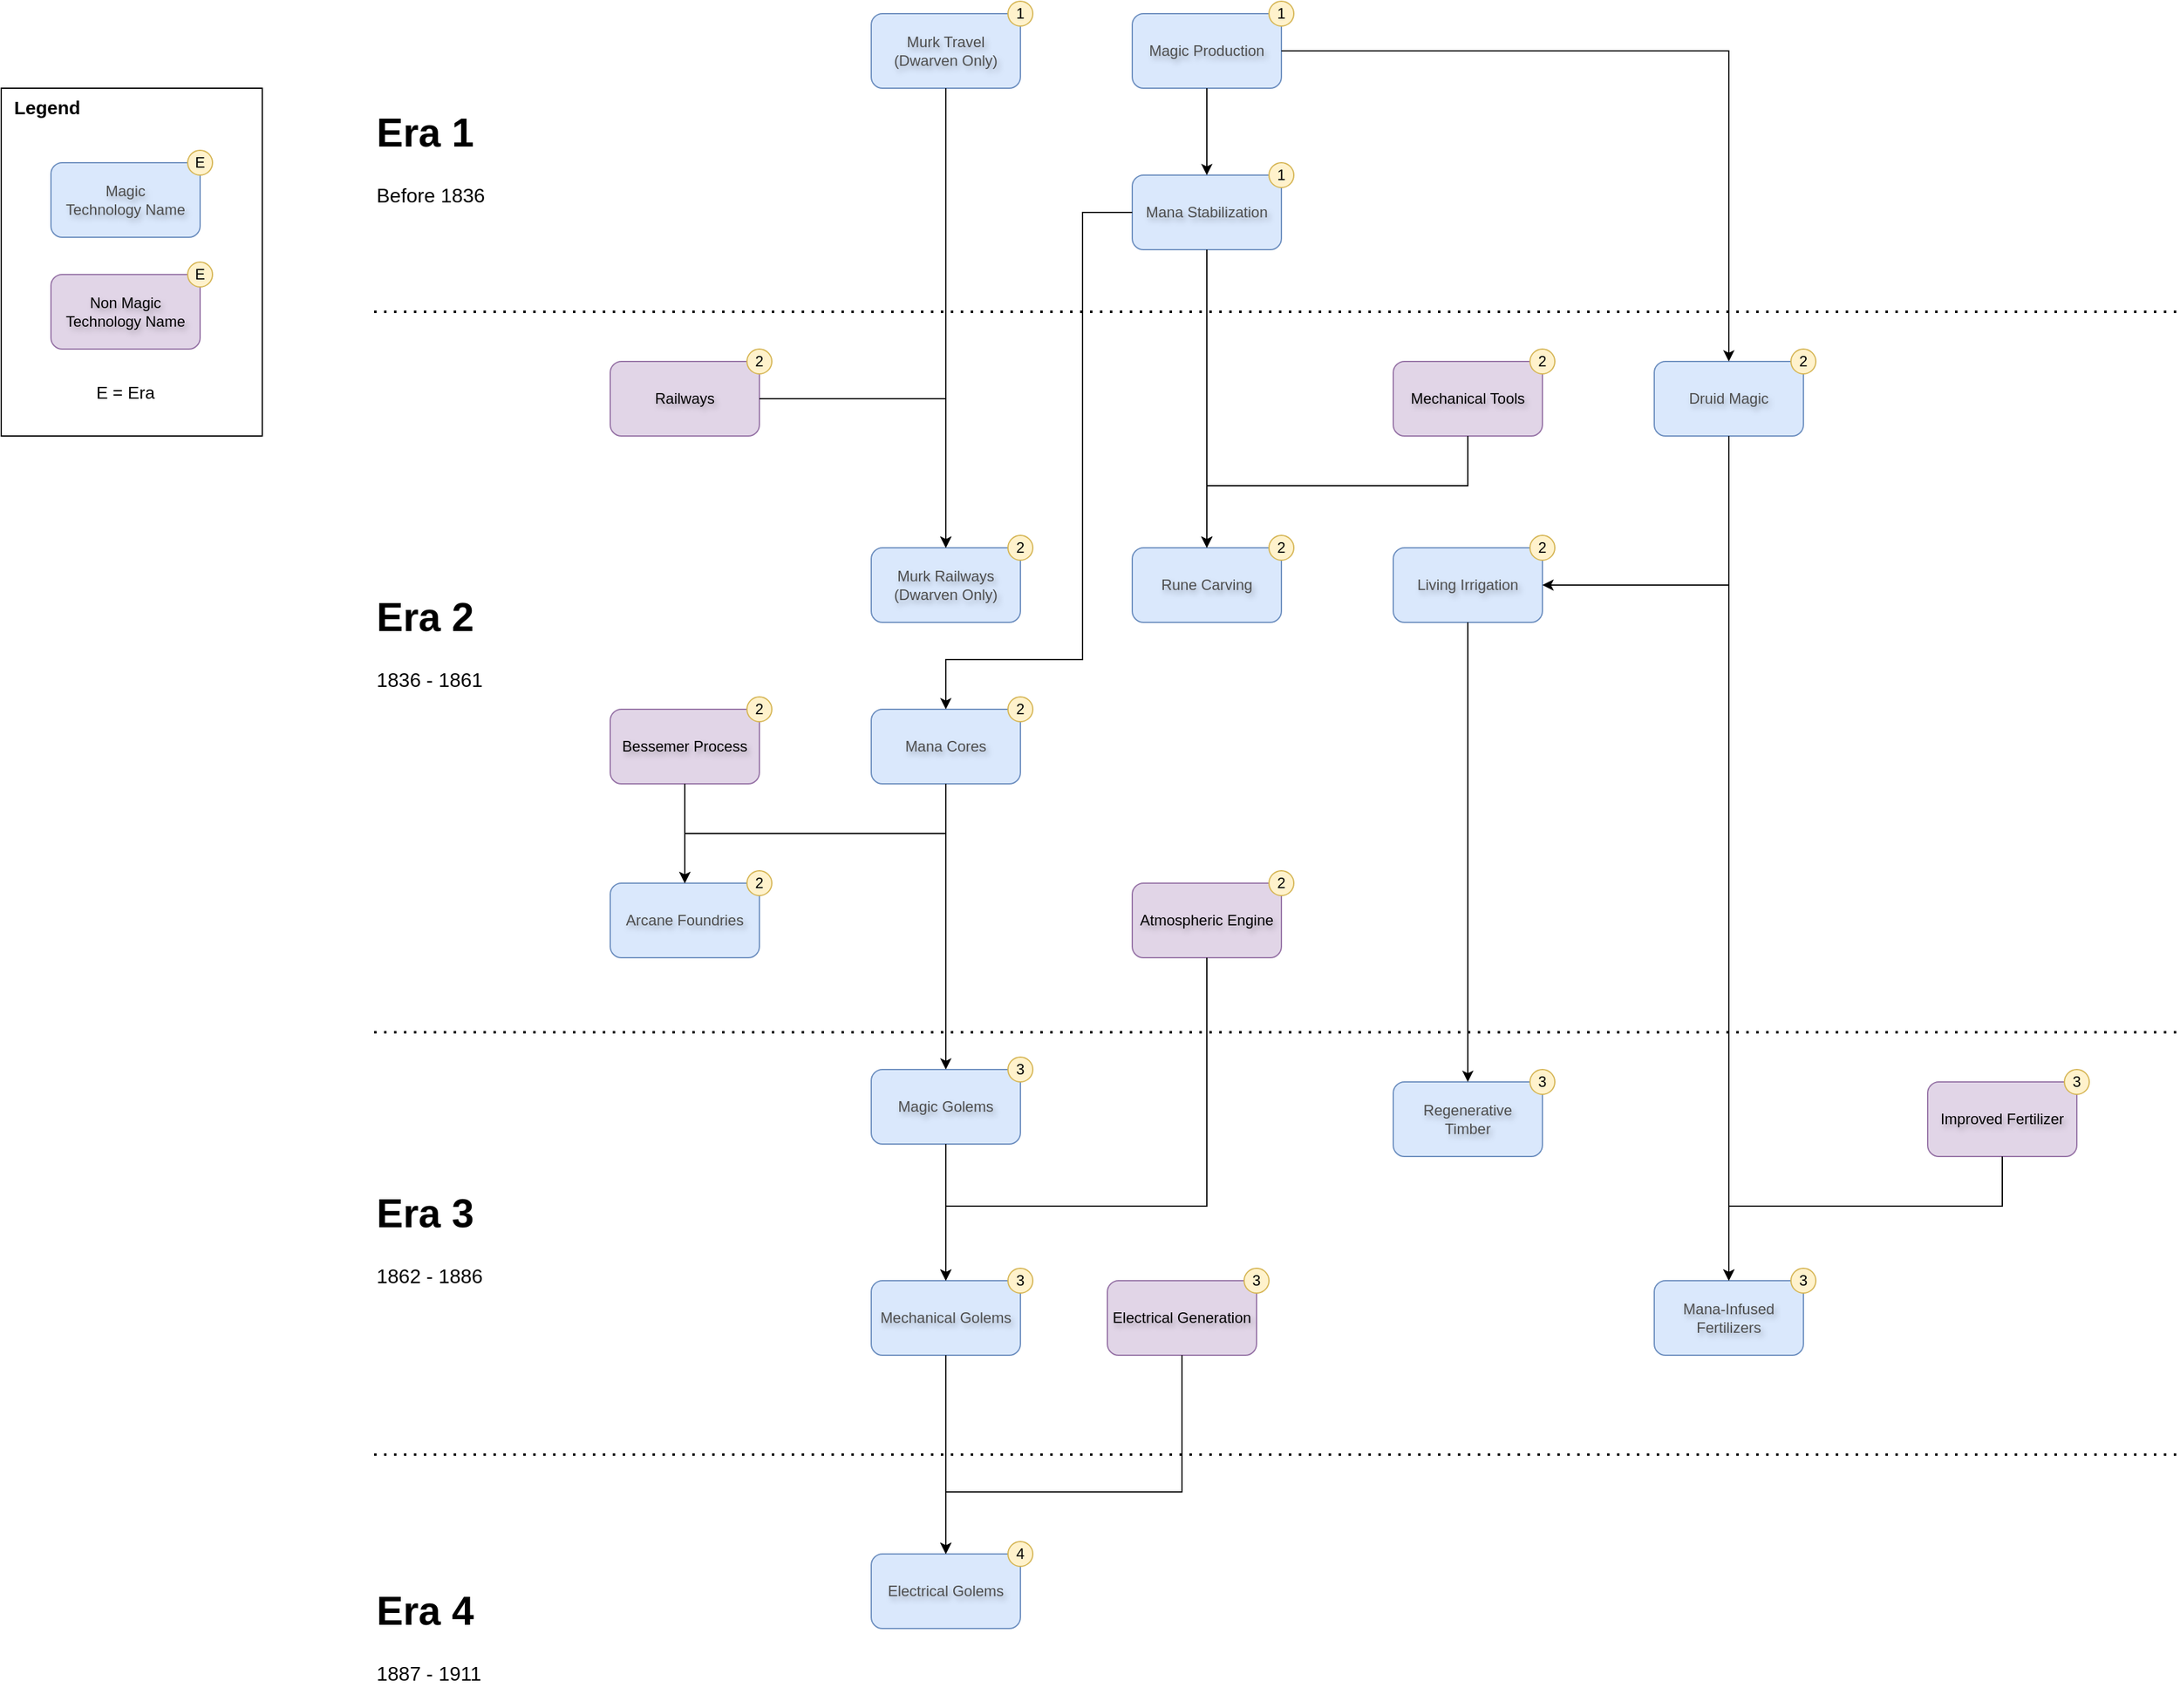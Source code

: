 <mxfile version="26.0.9">
  <diagram id="3CqUWly9VH_zf_O0FjLb" name="Page-1">
    <mxGraphModel dx="2284" dy="1936" grid="1" gridSize="10" guides="1" tooltips="1" connect="1" arrows="1" fold="1" page="1" pageScale="1" pageWidth="850" pageHeight="1100" math="0" shadow="0">
      <root>
        <mxCell id="0" />
        <mxCell id="1" parent="0" />
        <mxCell id="rW97gdCueN_kluTE39mw-73" value="&lt;font style=&quot;font-size: 15px;&quot;&gt;&lt;b&gt;&amp;nbsp; Legend&lt;/b&gt;&lt;/font&gt;" style="rounded=0;whiteSpace=wrap;html=1;align=left;verticalAlign=top;" parent="1" vertex="1">
          <mxGeometry x="-830" y="40" width="210" height="280" as="geometry" />
        </mxCell>
        <mxCell id="rW97gdCueN_kluTE39mw-3" value="" style="group;" parent="1" vertex="1" connectable="0">
          <mxGeometry x="80" y="-30" width="130" height="70" as="geometry" />
        </mxCell>
        <mxCell id="rW97gdCueN_kluTE39mw-1" value="Magic Production" style="rounded=1;whiteSpace=wrap;html=1;fillColor=#dae8fc;strokeColor=#6c8ebf;textShadow=1;fontColor=light-dark(#4D4D4D, #000000);" parent="rW97gdCueN_kluTE39mw-3" vertex="1">
          <mxGeometry y="10" width="120" height="60" as="geometry" />
        </mxCell>
        <mxCell id="rW97gdCueN_kluTE39mw-2" value="1" style="ellipse;whiteSpace=wrap;html=1;aspect=fixed;fillColor=#fff2cc;strokeColor=#d6b656;fontColor=#000000;" parent="rW97gdCueN_kluTE39mw-3" vertex="1">
          <mxGeometry x="110" width="20" height="20" as="geometry" />
        </mxCell>
        <mxCell id="rW97gdCueN_kluTE39mw-4" value="" style="group;" parent="1" vertex="1" connectable="0">
          <mxGeometry x="80" y="100" width="130" height="70" as="geometry" />
        </mxCell>
        <mxCell id="rW97gdCueN_kluTE39mw-5" value="Mana Stabilization" style="rounded=1;whiteSpace=wrap;html=1;fillColor=#dae8fc;strokeColor=#6c8ebf;textShadow=1;fontColor=light-dark(#4D4D4D, #000000);" parent="rW97gdCueN_kluTE39mw-4" vertex="1">
          <mxGeometry y="10" width="120" height="60" as="geometry" />
        </mxCell>
        <mxCell id="rW97gdCueN_kluTE39mw-6" value="1" style="ellipse;whiteSpace=wrap;html=1;aspect=fixed;fillColor=#fff2cc;strokeColor=#d6b656;fontColor=#000000;" parent="rW97gdCueN_kluTE39mw-4" vertex="1">
          <mxGeometry x="110" width="20" height="20" as="geometry" />
        </mxCell>
        <mxCell id="rW97gdCueN_kluTE39mw-7" value="" style="group;" parent="1" vertex="1" connectable="0">
          <mxGeometry x="80" y="400" width="130" height="70" as="geometry" />
        </mxCell>
        <mxCell id="rW97gdCueN_kluTE39mw-8" value="Rune Carving" style="rounded=1;whiteSpace=wrap;html=1;fillColor=#dae8fc;strokeColor=#6c8ebf;textShadow=1;fontColor=light-dark(#4D4D4D, #000000);" parent="rW97gdCueN_kluTE39mw-7" vertex="1">
          <mxGeometry y="10" width="120" height="60" as="geometry" />
        </mxCell>
        <mxCell id="rW97gdCueN_kluTE39mw-9" value="2" style="ellipse;whiteSpace=wrap;html=1;aspect=fixed;fillColor=#fff2cc;strokeColor=#d6b656;fontColor=#000000;" parent="rW97gdCueN_kluTE39mw-7" vertex="1">
          <mxGeometry x="110" width="20" height="20" as="geometry" />
        </mxCell>
        <mxCell id="rW97gdCueN_kluTE39mw-10" value="" style="group;" parent="1" vertex="1" connectable="0">
          <mxGeometry x="500" y="250" width="130" height="70" as="geometry" />
        </mxCell>
        <mxCell id="rW97gdCueN_kluTE39mw-11" value="Druid Magic" style="rounded=1;whiteSpace=wrap;html=1;fillColor=#dae8fc;strokeColor=#6c8ebf;textShadow=1;fontColor=light-dark(#4D4D4D, #000000);" parent="rW97gdCueN_kluTE39mw-10" vertex="1">
          <mxGeometry y="10" width="120" height="60" as="geometry" />
        </mxCell>
        <mxCell id="rW97gdCueN_kluTE39mw-12" value="2" style="ellipse;whiteSpace=wrap;html=1;aspect=fixed;fillColor=#fff2cc;strokeColor=#d6b656;fontColor=#000000;" parent="rW97gdCueN_kluTE39mw-10" vertex="1">
          <mxGeometry x="110" width="20" height="20" as="geometry" />
        </mxCell>
        <mxCell id="rW97gdCueN_kluTE39mw-13" value="" style="group;" parent="1" vertex="1" connectable="0">
          <mxGeometry x="-130" y="530" width="130" height="70" as="geometry" />
        </mxCell>
        <mxCell id="rW97gdCueN_kluTE39mw-14" value="Mana Cores" style="rounded=1;whiteSpace=wrap;html=1;fillColor=#dae8fc;strokeColor=#6c8ebf;textShadow=1;fontColor=light-dark(#4D4D4D, #000000);" parent="rW97gdCueN_kluTE39mw-13" vertex="1">
          <mxGeometry y="10" width="120" height="60" as="geometry" />
        </mxCell>
        <mxCell id="rW97gdCueN_kluTE39mw-15" value="2" style="ellipse;whiteSpace=wrap;html=1;aspect=fixed;fillColor=#fff2cc;strokeColor=#d6b656;fontColor=#000000;" parent="rW97gdCueN_kluTE39mw-13" vertex="1">
          <mxGeometry x="110" width="20" height="20" as="geometry" />
        </mxCell>
        <mxCell id="rW97gdCueN_kluTE39mw-19" value="" style="group;" parent="1" vertex="1" connectable="0">
          <mxGeometry x="-130" y="400" width="130" height="70" as="geometry" />
        </mxCell>
        <mxCell id="rW97gdCueN_kluTE39mw-20" value="Murk Railways&lt;div&gt;(Dwarven Only)&lt;br&gt;&lt;/div&gt;" style="rounded=1;whiteSpace=wrap;html=1;fillColor=#dae8fc;strokeColor=#6c8ebf;textShadow=1;fontColor=light-dark(#4D4D4D, #000000);" parent="rW97gdCueN_kluTE39mw-19" vertex="1">
          <mxGeometry y="10" width="120" height="60" as="geometry" />
        </mxCell>
        <mxCell id="rW97gdCueN_kluTE39mw-21" value="2" style="ellipse;whiteSpace=wrap;html=1;aspect=fixed;fillColor=#fff2cc;strokeColor=#d6b656;fontColor=#000000;" parent="rW97gdCueN_kluTE39mw-19" vertex="1">
          <mxGeometry x="110" width="20" height="20" as="geometry" />
        </mxCell>
        <mxCell id="rW97gdCueN_kluTE39mw-22" value="" style="group;" parent="1" vertex="1" connectable="0">
          <mxGeometry x="-130" y="990" width="130" height="70" as="geometry" />
        </mxCell>
        <mxCell id="rW97gdCueN_kluTE39mw-23" value="Mechanical Golems" style="rounded=1;whiteSpace=wrap;html=1;fillColor=#dae8fc;strokeColor=#6c8ebf;textShadow=1;fontColor=light-dark(#4D4D4D, #000000);" parent="rW97gdCueN_kluTE39mw-22" vertex="1">
          <mxGeometry y="10" width="120" height="60" as="geometry" />
        </mxCell>
        <mxCell id="rW97gdCueN_kluTE39mw-24" value="3" style="ellipse;whiteSpace=wrap;html=1;aspect=fixed;fillColor=#fff2cc;strokeColor=#d6b656;fontColor=#000000;" parent="rW97gdCueN_kluTE39mw-22" vertex="1">
          <mxGeometry x="110" width="20" height="20" as="geometry" />
        </mxCell>
        <mxCell id="rW97gdCueN_kluTE39mw-25" value="" style="group;" parent="1" vertex="1" connectable="0">
          <mxGeometry x="-130" y="820" width="130" height="70" as="geometry" />
        </mxCell>
        <mxCell id="rW97gdCueN_kluTE39mw-26" value="Magic Golems" style="rounded=1;whiteSpace=wrap;html=1;fillColor=#dae8fc;strokeColor=#6c8ebf;textShadow=1;fontColor=light-dark(#4D4D4D, #000000);" parent="rW97gdCueN_kluTE39mw-25" vertex="1">
          <mxGeometry y="10" width="120" height="60" as="geometry" />
        </mxCell>
        <mxCell id="rW97gdCueN_kluTE39mw-27" value="3" style="ellipse;whiteSpace=wrap;html=1;aspect=fixed;fillColor=#fff2cc;strokeColor=#d6b656;fontColor=#000000;" parent="rW97gdCueN_kluTE39mw-25" vertex="1">
          <mxGeometry x="110" width="20" height="20" as="geometry" />
        </mxCell>
        <mxCell id="rW97gdCueN_kluTE39mw-28" value="" style="group;" parent="1" vertex="1" connectable="0">
          <mxGeometry x="-130" y="1210" width="130" height="70" as="geometry" />
        </mxCell>
        <mxCell id="rW97gdCueN_kluTE39mw-29" value="Electrical Golems" style="rounded=1;whiteSpace=wrap;html=1;fillColor=#dae8fc;strokeColor=#6c8ebf;textShadow=1;fontColor=light-dark(#4D4D4D, #000000);" parent="rW97gdCueN_kluTE39mw-28" vertex="1">
          <mxGeometry y="10" width="120" height="60" as="geometry" />
        </mxCell>
        <mxCell id="rW97gdCueN_kluTE39mw-30" value="4" style="ellipse;whiteSpace=wrap;html=1;aspect=fixed;fillColor=#fff2cc;strokeColor=#d6b656;fontColor=#000000;" parent="rW97gdCueN_kluTE39mw-28" vertex="1">
          <mxGeometry x="110" width="20" height="20" as="geometry" />
        </mxCell>
        <mxCell id="rW97gdCueN_kluTE39mw-31" style="edgeStyle=orthogonalEdgeStyle;rounded=0;orthogonalLoop=1;jettySize=auto;html=1;entryX=0.5;entryY=0;entryDx=0;entryDy=0;" parent="1" source="rW97gdCueN_kluTE39mw-1" target="rW97gdCueN_kluTE39mw-5" edge="1">
          <mxGeometry relative="1" as="geometry" />
        </mxCell>
        <mxCell id="rW97gdCueN_kluTE39mw-32" style="edgeStyle=orthogonalEdgeStyle;rounded=0;orthogonalLoop=1;jettySize=auto;html=1;" parent="1" source="rW97gdCueN_kluTE39mw-5" target="rW97gdCueN_kluTE39mw-8" edge="1">
          <mxGeometry relative="1" as="geometry" />
        </mxCell>
        <mxCell id="rW97gdCueN_kluTE39mw-33" value="" style="group;" parent="1" vertex="1" connectable="0">
          <mxGeometry x="290" y="250" width="130" height="70" as="geometry" />
        </mxCell>
        <mxCell id="rW97gdCueN_kluTE39mw-34" value="Mechanical Tools" style="rounded=1;whiteSpace=wrap;html=1;fillColor=#e1d5e7;strokeColor=#9673a6;textShadow=1;fontColor=#000000;" parent="rW97gdCueN_kluTE39mw-33" vertex="1">
          <mxGeometry y="10" width="120" height="60" as="geometry" />
        </mxCell>
        <mxCell id="rW97gdCueN_kluTE39mw-35" value="2" style="ellipse;whiteSpace=wrap;html=1;aspect=fixed;fillColor=#fff2cc;strokeColor=#d6b656;fontColor=#000000;" parent="rW97gdCueN_kluTE39mw-33" vertex="1">
          <mxGeometry x="110" width="20" height="20" as="geometry" />
        </mxCell>
        <mxCell id="rW97gdCueN_kluTE39mw-36" style="edgeStyle=orthogonalEdgeStyle;rounded=0;orthogonalLoop=1;jettySize=auto;html=1;entryX=0.5;entryY=0;entryDx=0;entryDy=0;exitX=0.5;exitY=1;exitDx=0;exitDy=0;" parent="1" source="rW97gdCueN_kluTE39mw-34" target="rW97gdCueN_kluTE39mw-8" edge="1">
          <mxGeometry relative="1" as="geometry">
            <Array as="points">
              <mxPoint x="350" y="360" />
              <mxPoint x="140" y="360" />
            </Array>
          </mxGeometry>
        </mxCell>
        <mxCell id="rW97gdCueN_kluTE39mw-16" value="" style="group;" parent="1" vertex="1" connectable="0">
          <mxGeometry x="-130" y="-30" width="130" height="70" as="geometry" />
        </mxCell>
        <mxCell id="rW97gdCueN_kluTE39mw-17" value="Murk Travel&lt;div&gt;(Dwarven Only)&lt;/div&gt;" style="rounded=1;whiteSpace=wrap;html=1;fillColor=#dae8fc;strokeColor=#6c8ebf;textShadow=1;fontColor=light-dark(#4D4D4D, #000000);" parent="rW97gdCueN_kluTE39mw-16" vertex="1">
          <mxGeometry y="10" width="120" height="60" as="geometry" />
        </mxCell>
        <mxCell id="rW97gdCueN_kluTE39mw-18" value="1" style="ellipse;whiteSpace=wrap;html=1;aspect=fixed;fillColor=#fff2cc;strokeColor=#d6b656;fontColor=#000000;" parent="rW97gdCueN_kluTE39mw-16" vertex="1">
          <mxGeometry x="110" width="20" height="20" as="geometry" />
        </mxCell>
        <mxCell id="rW97gdCueN_kluTE39mw-37" style="edgeStyle=orthogonalEdgeStyle;rounded=0;orthogonalLoop=1;jettySize=auto;html=1;" parent="1" source="rW97gdCueN_kluTE39mw-1" target="rW97gdCueN_kluTE39mw-11" edge="1">
          <mxGeometry relative="1" as="geometry" />
        </mxCell>
        <mxCell id="rW97gdCueN_kluTE39mw-38" style="edgeStyle=orthogonalEdgeStyle;rounded=0;orthogonalLoop=1;jettySize=auto;html=1;" parent="1" source="rW97gdCueN_kluTE39mw-17" target="rW97gdCueN_kluTE39mw-20" edge="1">
          <mxGeometry relative="1" as="geometry" />
        </mxCell>
        <mxCell id="rW97gdCueN_kluTE39mw-39" value="" style="group;" parent="1" vertex="1" connectable="0">
          <mxGeometry x="-340" y="250" width="130" height="70" as="geometry" />
        </mxCell>
        <mxCell id="rW97gdCueN_kluTE39mw-40" value="Railways" style="rounded=1;whiteSpace=wrap;html=1;fillColor=#e1d5e7;strokeColor=#9673a6;textShadow=1;fontColor=#000000;" parent="rW97gdCueN_kluTE39mw-39" vertex="1">
          <mxGeometry y="10" width="120" height="60" as="geometry" />
        </mxCell>
        <mxCell id="rW97gdCueN_kluTE39mw-41" value="2" style="ellipse;whiteSpace=wrap;html=1;aspect=fixed;fillColor=#fff2cc;strokeColor=#d6b656;fontColor=#000000;" parent="rW97gdCueN_kluTE39mw-39" vertex="1">
          <mxGeometry x="110" width="20" height="20" as="geometry" />
        </mxCell>
        <mxCell id="rW97gdCueN_kluTE39mw-42" style="edgeStyle=orthogonalEdgeStyle;rounded=0;orthogonalLoop=1;jettySize=auto;html=1;" parent="1" source="rW97gdCueN_kluTE39mw-40" target="rW97gdCueN_kluTE39mw-20" edge="1">
          <mxGeometry relative="1" as="geometry" />
        </mxCell>
        <mxCell id="rW97gdCueN_kluTE39mw-43" style="edgeStyle=orthogonalEdgeStyle;rounded=0;orthogonalLoop=1;jettySize=auto;html=1;entryX=0.5;entryY=0;entryDx=0;entryDy=0;exitX=0;exitY=0.5;exitDx=0;exitDy=0;" parent="1" source="rW97gdCueN_kluTE39mw-5" target="rW97gdCueN_kluTE39mw-14" edge="1">
          <mxGeometry relative="1" as="geometry">
            <Array as="points">
              <mxPoint x="40" y="140" />
              <mxPoint x="40" y="500" />
              <mxPoint x="-70" y="500" />
            </Array>
          </mxGeometry>
        </mxCell>
        <mxCell id="rW97gdCueN_kluTE39mw-45" style="edgeStyle=orthogonalEdgeStyle;rounded=0;orthogonalLoop=1;jettySize=auto;html=1;entryX=0.5;entryY=0;entryDx=0;entryDy=0;" parent="1" source="rW97gdCueN_kluTE39mw-14" target="rW97gdCueN_kluTE39mw-26" edge="1">
          <mxGeometry relative="1" as="geometry" />
        </mxCell>
        <mxCell id="rW97gdCueN_kluTE39mw-46" style="edgeStyle=orthogonalEdgeStyle;rounded=0;orthogonalLoop=1;jettySize=auto;html=1;" parent="1" source="rW97gdCueN_kluTE39mw-26" target="rW97gdCueN_kluTE39mw-23" edge="1">
          <mxGeometry relative="1" as="geometry" />
        </mxCell>
        <mxCell id="rW97gdCueN_kluTE39mw-47" value="" style="group;" parent="1" vertex="1" connectable="0">
          <mxGeometry x="80" y="670" width="130" height="70" as="geometry" />
        </mxCell>
        <mxCell id="rW97gdCueN_kluTE39mw-48" value="Atmospheric Engine" style="rounded=1;whiteSpace=wrap;html=1;fillColor=#e1d5e7;strokeColor=#9673a6;textShadow=1;fontColor=#000000;" parent="rW97gdCueN_kluTE39mw-47" vertex="1">
          <mxGeometry y="10" width="120" height="60" as="geometry" />
        </mxCell>
        <mxCell id="rW97gdCueN_kluTE39mw-49" value="2" style="ellipse;whiteSpace=wrap;html=1;aspect=fixed;fillColor=#fff2cc;strokeColor=#d6b656;fontColor=#000000;" parent="rW97gdCueN_kluTE39mw-47" vertex="1">
          <mxGeometry x="110" width="20" height="20" as="geometry" />
        </mxCell>
        <mxCell id="rW97gdCueN_kluTE39mw-50" style="edgeStyle=orthogonalEdgeStyle;rounded=0;orthogonalLoop=1;jettySize=auto;html=1;entryX=0.5;entryY=0;entryDx=0;entryDy=0;exitX=0.5;exitY=1;exitDx=0;exitDy=0;" parent="1" source="rW97gdCueN_kluTE39mw-48" target="rW97gdCueN_kluTE39mw-23" edge="1">
          <mxGeometry relative="1" as="geometry">
            <Array as="points">
              <mxPoint x="140" y="940" />
              <mxPoint x="-70" y="940" />
            </Array>
          </mxGeometry>
        </mxCell>
        <mxCell id="rW97gdCueN_kluTE39mw-51" style="edgeStyle=orthogonalEdgeStyle;rounded=0;orthogonalLoop=1;jettySize=auto;html=1;" parent="1" source="rW97gdCueN_kluTE39mw-23" target="rW97gdCueN_kluTE39mw-29" edge="1">
          <mxGeometry relative="1" as="geometry" />
        </mxCell>
        <mxCell id="rW97gdCueN_kluTE39mw-52" value="" style="group;" parent="1" vertex="1" connectable="0">
          <mxGeometry x="60" y="990" width="130" height="70" as="geometry" />
        </mxCell>
        <mxCell id="rW97gdCueN_kluTE39mw-53" value="Electrical Generation" style="rounded=1;whiteSpace=wrap;html=1;fillColor=#e1d5e7;strokeColor=#9673a6;textShadow=1;fontColor=#000000;" parent="rW97gdCueN_kluTE39mw-52" vertex="1">
          <mxGeometry y="10" width="120" height="60" as="geometry" />
        </mxCell>
        <mxCell id="rW97gdCueN_kluTE39mw-54" value="3" style="ellipse;whiteSpace=wrap;html=1;aspect=fixed;fillColor=#fff2cc;strokeColor=#d6b656;fontColor=#000000;" parent="rW97gdCueN_kluTE39mw-52" vertex="1">
          <mxGeometry x="110" width="20" height="20" as="geometry" />
        </mxCell>
        <mxCell id="rW97gdCueN_kluTE39mw-56" value="" style="endArrow=none;dashed=1;html=1;dashPattern=1 3;strokeWidth=2;rounded=0;" parent="1" edge="1">
          <mxGeometry width="50" height="50" relative="1" as="geometry">
            <mxPoint x="-530" y="220" as="sourcePoint" />
            <mxPoint x="920" y="220" as="targetPoint" />
          </mxGeometry>
        </mxCell>
        <mxCell id="rW97gdCueN_kluTE39mw-57" value="" style="endArrow=none;dashed=1;html=1;dashPattern=1 3;strokeWidth=2;rounded=0;" parent="1" edge="1">
          <mxGeometry width="50" height="50" relative="1" as="geometry">
            <mxPoint x="-530" y="800" as="sourcePoint" />
            <mxPoint x="920" y="800" as="targetPoint" />
          </mxGeometry>
        </mxCell>
        <mxCell id="rW97gdCueN_kluTE39mw-58" value="" style="endArrow=none;dashed=1;html=1;dashPattern=1 3;strokeWidth=2;rounded=0;" parent="1" edge="1">
          <mxGeometry width="50" height="50" relative="1" as="geometry">
            <mxPoint x="-530" y="1140" as="sourcePoint" />
            <mxPoint x="920" y="1140" as="targetPoint" />
          </mxGeometry>
        </mxCell>
        <mxCell id="rW97gdCueN_kluTE39mw-62" value="&lt;h1 style=&quot;margin-top: 0px;&quot;&gt;&lt;span style=&quot;background-color: transparent; color: light-dark(rgb(0, 0, 0), rgb(255, 255, 255));&quot;&gt;Era 2&lt;/span&gt;&lt;br&gt;&lt;/h1&gt;&lt;div&gt;&lt;span style=&quot;background-color: transparent;&quot;&gt;1836 - 1861&lt;br&gt;&lt;/span&gt;&lt;/div&gt;" style="text;html=1;whiteSpace=wrap;overflow=hidden;rounded=0;fontSize=16;" parent="1" vertex="1">
          <mxGeometry x="-530" y="440" width="110" height="100" as="geometry" />
        </mxCell>
        <mxCell id="rW97gdCueN_kluTE39mw-63" value="&lt;h1 style=&quot;margin-top: 0px;&quot;&gt;&lt;span style=&quot;background-color: transparent; color: light-dark(rgb(0, 0, 0), rgb(255, 255, 255));&quot;&gt;Era 1&lt;/span&gt;&lt;br&gt;&lt;/h1&gt;&lt;div&gt;&lt;span style=&quot;background-color: transparent;&quot;&gt;Before 1836&lt;br&gt;&lt;/span&gt;&lt;/div&gt;" style="text;html=1;whiteSpace=wrap;overflow=hidden;rounded=0;fontSize=16;" parent="1" vertex="1">
          <mxGeometry x="-530" y="50" width="110" height="100" as="geometry" />
        </mxCell>
        <mxCell id="rW97gdCueN_kluTE39mw-64" value="&lt;h1 style=&quot;margin-top: 0px;&quot;&gt;&lt;span style=&quot;background-color: transparent; color: light-dark(rgb(0, 0, 0), rgb(255, 255, 255));&quot;&gt;Era 3&lt;/span&gt;&lt;br&gt;&lt;/h1&gt;&lt;div&gt;&lt;span style=&quot;background-color: transparent;&quot;&gt;1862 - 1886&lt;br&gt;&lt;/span&gt;&lt;/div&gt;" style="text;html=1;whiteSpace=wrap;overflow=hidden;rounded=0;fontSize=16;" parent="1" vertex="1">
          <mxGeometry x="-530" y="920" width="110" height="100" as="geometry" />
        </mxCell>
        <mxCell id="rW97gdCueN_kluTE39mw-65" value="&lt;h1 style=&quot;margin-top: 0px;&quot;&gt;&lt;span style=&quot;background-color: transparent; color: light-dark(rgb(0, 0, 0), rgb(255, 255, 255));&quot;&gt;Era 4&lt;/span&gt;&lt;br&gt;&lt;/h1&gt;&lt;div&gt;&lt;span style=&quot;background-color: transparent;&quot;&gt;1887 - 1911&lt;br&gt;&lt;/span&gt;&lt;/div&gt;" style="text;html=1;whiteSpace=wrap;overflow=hidden;rounded=0;fontSize=16;" parent="1" vertex="1">
          <mxGeometry x="-530" y="1240" width="110" height="100" as="geometry" />
        </mxCell>
        <mxCell id="rW97gdCueN_kluTE39mw-70" value="" style="group;" parent="1" vertex="1" connectable="0">
          <mxGeometry x="-790" y="180" width="130" height="70" as="geometry" />
        </mxCell>
        <mxCell id="rW97gdCueN_kluTE39mw-71" value="&lt;font style=&quot;color: rgb(0, 0, 0);&quot;&gt;No&lt;span style=&quot;background-color: transparent;&quot;&gt;n Magic&lt;/span&gt;&lt;/font&gt;&lt;div&gt;&lt;font style=&quot;color: rgb(0, 0, 0);&quot;&gt;Technology Name&lt;/font&gt;&lt;/div&gt;" style="rounded=1;whiteSpace=wrap;html=1;fillColor=#e1d5e7;strokeColor=#9673a6;textShadow=1;fontColor=#000000;" parent="rW97gdCueN_kluTE39mw-70" vertex="1">
          <mxGeometry y="10" width="120" height="60" as="geometry" />
        </mxCell>
        <mxCell id="rW97gdCueN_kluTE39mw-72" value="E" style="ellipse;whiteSpace=wrap;html=1;aspect=fixed;fillColor=#fff2cc;strokeColor=#d6b656;fontColor=#000000;" parent="rW97gdCueN_kluTE39mw-70" vertex="1">
          <mxGeometry x="110" width="20" height="20" as="geometry" />
        </mxCell>
        <mxCell id="lMwz0Aa9FQAVzmSUozXD-1" value="" style="group;" parent="1" vertex="1" connectable="0">
          <mxGeometry x="-340" y="670" width="130" height="70" as="geometry" />
        </mxCell>
        <mxCell id="lMwz0Aa9FQAVzmSUozXD-2" value="Arcane Foundries" style="rounded=1;whiteSpace=wrap;html=1;fillColor=#dae8fc;strokeColor=#6c8ebf;textShadow=1;fontColor=light-dark(#4D4D4D, #000000);" parent="lMwz0Aa9FQAVzmSUozXD-1" vertex="1">
          <mxGeometry y="10" width="120" height="60" as="geometry" />
        </mxCell>
        <mxCell id="lMwz0Aa9FQAVzmSUozXD-3" value="2" style="ellipse;whiteSpace=wrap;html=1;aspect=fixed;fillColor=#fff2cc;strokeColor=#d6b656;fontColor=#000000;" parent="lMwz0Aa9FQAVzmSUozXD-1" vertex="1">
          <mxGeometry x="110" width="20" height="20" as="geometry" />
        </mxCell>
        <mxCell id="lMwz0Aa9FQAVzmSUozXD-5" value="" style="group;" parent="1" vertex="1" connectable="0">
          <mxGeometry x="-340" y="530" width="130" height="70" as="geometry" />
        </mxCell>
        <mxCell id="lMwz0Aa9FQAVzmSUozXD-6" value="Bessemer Process" style="rounded=1;whiteSpace=wrap;html=1;fillColor=#e1d5e7;strokeColor=#9673a6;textShadow=1;fontColor=#000000;" parent="lMwz0Aa9FQAVzmSUozXD-5" vertex="1">
          <mxGeometry y="10" width="120" height="60" as="geometry" />
        </mxCell>
        <mxCell id="lMwz0Aa9FQAVzmSUozXD-7" value="2" style="ellipse;whiteSpace=wrap;html=1;aspect=fixed;fillColor=#fff2cc;strokeColor=#d6b656;fontColor=#000000;" parent="lMwz0Aa9FQAVzmSUozXD-5" vertex="1">
          <mxGeometry x="110" width="20" height="20" as="geometry" />
        </mxCell>
        <mxCell id="lMwz0Aa9FQAVzmSUozXD-8" style="edgeStyle=orthogonalEdgeStyle;rounded=0;orthogonalLoop=1;jettySize=auto;html=1;entryX=0.5;entryY=0;entryDx=0;entryDy=0;exitX=0.5;exitY=1;exitDx=0;exitDy=0;" parent="1" source="lMwz0Aa9FQAVzmSUozXD-6" target="lMwz0Aa9FQAVzmSUozXD-2" edge="1">
          <mxGeometry relative="1" as="geometry" />
        </mxCell>
        <mxCell id="rW97gdCueN_kluTE39mw-74" value="&lt;font style=&quot;font-size: 14px;&quot;&gt;E = Era&lt;/font&gt;" style="text;html=1;align=center;verticalAlign=middle;whiteSpace=wrap;rounded=0;" parent="1" vertex="1">
          <mxGeometry x="-760" y="270" width="60" height="30" as="geometry" />
        </mxCell>
        <mxCell id="lMwz0Aa9FQAVzmSUozXD-9" value="" style="group" parent="1" vertex="1" connectable="0">
          <mxGeometry x="-790" y="90" width="130" height="70" as="geometry" />
        </mxCell>
        <mxCell id="rW97gdCueN_kluTE39mw-68" value="Magic&lt;br&gt;Technology Name" style="rounded=1;whiteSpace=wrap;html=1;fillColor=#dae8fc;strokeColor=#6c8ebf;textShadow=1;fontColor=light-dark(#4D4D4D, #000000);" parent="lMwz0Aa9FQAVzmSUozXD-9" vertex="1">
          <mxGeometry y="10" width="120" height="60" as="geometry" />
        </mxCell>
        <mxCell id="rW97gdCueN_kluTE39mw-69" value="E" style="ellipse;whiteSpace=wrap;html=1;aspect=fixed;fillColor=#fff2cc;strokeColor=#d6b656;fontColor=#000000;" parent="lMwz0Aa9FQAVzmSUozXD-9" vertex="1">
          <mxGeometry x="110" width="20" height="20" as="geometry" />
        </mxCell>
        <mxCell id="rW97gdCueN_kluTE39mw-55" style="edgeStyle=orthogonalEdgeStyle;rounded=0;orthogonalLoop=1;jettySize=auto;html=1;entryX=0.5;entryY=0;entryDx=0;entryDy=0;" parent="1" source="rW97gdCueN_kluTE39mw-53" target="rW97gdCueN_kluTE39mw-29" edge="1">
          <mxGeometry relative="1" as="geometry">
            <mxPoint x="-70" y="1170.0" as="targetPoint" />
            <Array as="points">
              <mxPoint x="120" y="1170" />
              <mxPoint x="-70" y="1170" />
            </Array>
          </mxGeometry>
        </mxCell>
        <mxCell id="uOuGZcuHglNM6UshJqcs-1" style="edgeStyle=orthogonalEdgeStyle;rounded=0;orthogonalLoop=1;jettySize=auto;html=1;entryX=0.5;entryY=0;entryDx=0;entryDy=0;" edge="1" parent="1" source="rW97gdCueN_kluTE39mw-14" target="lMwz0Aa9FQAVzmSUozXD-2">
          <mxGeometry relative="1" as="geometry">
            <Array as="points">
              <mxPoint x="-70" y="640" />
              <mxPoint x="-280" y="640" />
            </Array>
          </mxGeometry>
        </mxCell>
        <mxCell id="uOuGZcuHglNM6UshJqcs-3" value="" style="group;" vertex="1" connectable="0" parent="1">
          <mxGeometry x="500" y="990" width="130" height="70" as="geometry" />
        </mxCell>
        <mxCell id="uOuGZcuHglNM6UshJqcs-4" value="Mana-Infused Fertilizers" style="rounded=1;whiteSpace=wrap;html=1;fillColor=#dae8fc;strokeColor=#6c8ebf;textShadow=1;fontColor=light-dark(#4D4D4D, #000000);" vertex="1" parent="uOuGZcuHglNM6UshJqcs-3">
          <mxGeometry y="10" width="120" height="60" as="geometry" />
        </mxCell>
        <mxCell id="uOuGZcuHglNM6UshJqcs-5" value="3" style="ellipse;whiteSpace=wrap;html=1;aspect=fixed;fillColor=#fff2cc;strokeColor=#d6b656;fontColor=#000000;" vertex="1" parent="uOuGZcuHglNM6UshJqcs-3">
          <mxGeometry x="110" width="20" height="20" as="geometry" />
        </mxCell>
        <mxCell id="uOuGZcuHglNM6UshJqcs-6" style="edgeStyle=orthogonalEdgeStyle;rounded=0;orthogonalLoop=1;jettySize=auto;html=1;" edge="1" parent="1" source="rW97gdCueN_kluTE39mw-11" target="uOuGZcuHglNM6UshJqcs-4">
          <mxGeometry relative="1" as="geometry" />
        </mxCell>
        <mxCell id="uOuGZcuHglNM6UshJqcs-7" value="" style="group;" vertex="1" connectable="0" parent="1">
          <mxGeometry x="720" y="830" width="130" height="70" as="geometry" />
        </mxCell>
        <mxCell id="uOuGZcuHglNM6UshJqcs-8" value="Improved Fertilizer" style="rounded=1;whiteSpace=wrap;html=1;fillColor=#e1d5e7;strokeColor=#9673a6;textShadow=1;fontColor=#000000;" vertex="1" parent="uOuGZcuHglNM6UshJqcs-7">
          <mxGeometry y="10" width="120" height="60" as="geometry" />
        </mxCell>
        <mxCell id="uOuGZcuHglNM6UshJqcs-9" value="3" style="ellipse;whiteSpace=wrap;html=1;aspect=fixed;fillColor=#fff2cc;strokeColor=#d6b656;fontColor=#000000;" vertex="1" parent="uOuGZcuHglNM6UshJqcs-7">
          <mxGeometry x="110" width="20" height="20" as="geometry" />
        </mxCell>
        <mxCell id="uOuGZcuHglNM6UshJqcs-10" style="edgeStyle=orthogonalEdgeStyle;rounded=0;orthogonalLoop=1;jettySize=auto;html=1;entryX=0.5;entryY=0;entryDx=0;entryDy=0;" edge="1" parent="1" source="uOuGZcuHglNM6UshJqcs-8" target="uOuGZcuHglNM6UshJqcs-4">
          <mxGeometry relative="1" as="geometry">
            <Array as="points">
              <mxPoint x="780" y="940" />
              <mxPoint x="560" y="940" />
            </Array>
          </mxGeometry>
        </mxCell>
        <mxCell id="uOuGZcuHglNM6UshJqcs-11" value="" style="group;" vertex="1" connectable="0" parent="1">
          <mxGeometry x="290" y="400" width="130" height="70" as="geometry" />
        </mxCell>
        <mxCell id="uOuGZcuHglNM6UshJqcs-12" value="Living Irrigation" style="rounded=1;whiteSpace=wrap;html=1;fillColor=#dae8fc;strokeColor=#6c8ebf;textShadow=1;fontColor=light-dark(#4D4D4D, #000000);" vertex="1" parent="uOuGZcuHglNM6UshJqcs-11">
          <mxGeometry y="10" width="120" height="60" as="geometry" />
        </mxCell>
        <mxCell id="uOuGZcuHglNM6UshJqcs-13" value="2" style="ellipse;whiteSpace=wrap;html=1;aspect=fixed;fillColor=#fff2cc;strokeColor=#d6b656;fontColor=#000000;" vertex="1" parent="uOuGZcuHglNM6UshJqcs-11">
          <mxGeometry x="110" width="20" height="20" as="geometry" />
        </mxCell>
        <mxCell id="uOuGZcuHglNM6UshJqcs-14" style="edgeStyle=orthogonalEdgeStyle;rounded=0;orthogonalLoop=1;jettySize=auto;html=1;entryX=1;entryY=0.5;entryDx=0;entryDy=0;" edge="1" parent="1" source="rW97gdCueN_kluTE39mw-11" target="uOuGZcuHglNM6UshJqcs-12">
          <mxGeometry relative="1" as="geometry">
            <Array as="points">
              <mxPoint x="560" y="440" />
            </Array>
          </mxGeometry>
        </mxCell>
        <mxCell id="uOuGZcuHglNM6UshJqcs-15" value="" style="group;" vertex="1" connectable="0" parent="1">
          <mxGeometry x="290" y="830" width="130" height="70" as="geometry" />
        </mxCell>
        <mxCell id="uOuGZcuHglNM6UshJqcs-16" value="Regenerative&lt;div&gt;Timber&lt;/div&gt;" style="rounded=1;whiteSpace=wrap;html=1;fillColor=#dae8fc;strokeColor=#6c8ebf;textShadow=1;fontColor=light-dark(#4D4D4D, #000000);" vertex="1" parent="uOuGZcuHglNM6UshJqcs-15">
          <mxGeometry y="10" width="120" height="60" as="geometry" />
        </mxCell>
        <mxCell id="uOuGZcuHglNM6UshJqcs-17" value="3" style="ellipse;whiteSpace=wrap;html=1;aspect=fixed;fillColor=#fff2cc;strokeColor=#d6b656;fontColor=#000000;" vertex="1" parent="uOuGZcuHglNM6UshJqcs-15">
          <mxGeometry x="110" width="20" height="20" as="geometry" />
        </mxCell>
        <mxCell id="uOuGZcuHglNM6UshJqcs-18" style="edgeStyle=orthogonalEdgeStyle;rounded=0;orthogonalLoop=1;jettySize=auto;html=1;" edge="1" parent="1" source="uOuGZcuHglNM6UshJqcs-12" target="uOuGZcuHglNM6UshJqcs-16">
          <mxGeometry relative="1" as="geometry">
            <Array as="points">
              <mxPoint x="350" y="750" />
              <mxPoint x="350" y="750" />
            </Array>
          </mxGeometry>
        </mxCell>
      </root>
    </mxGraphModel>
  </diagram>
</mxfile>
